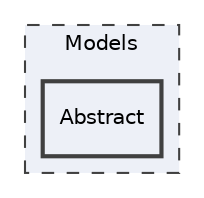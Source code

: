 digraph "Models/Abstract"
{
 // LATEX_PDF_SIZE
  edge [fontname="Helvetica",fontsize="10",labelfontname="Helvetica",labelfontsize="10"];
  node [fontname="Helvetica",fontsize="10",shape=record];
  compound=true
  subgraph clusterdir_22305cb0964bbe63c21991dd2265ce48 {
    graph [ bgcolor="#edf0f7", pencolor="grey25", style="filled,dashed,", label="Models", fontname="Helvetica", fontsize="10", URL="dir_22305cb0964bbe63c21991dd2265ce48.html"]
  dir_5fc37a58c6ed3c485541074f78f8bae0 [shape=box, label="Abstract", style="filled,bold,", fillcolor="#edf0f7", color="grey25", URL="dir_5fc37a58c6ed3c485541074f78f8bae0.html"];
  }
}

